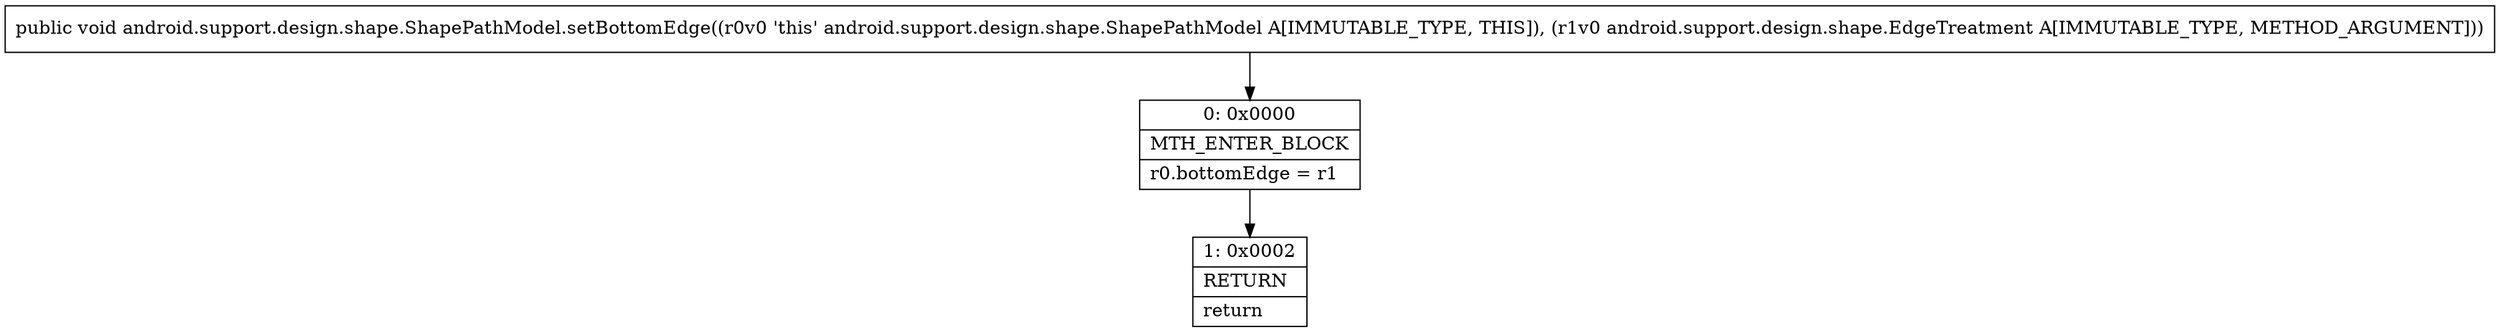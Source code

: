 digraph "CFG forandroid.support.design.shape.ShapePathModel.setBottomEdge(Landroid\/support\/design\/shape\/EdgeTreatment;)V" {
Node_0 [shape=record,label="{0\:\ 0x0000|MTH_ENTER_BLOCK\l|r0.bottomEdge = r1\l}"];
Node_1 [shape=record,label="{1\:\ 0x0002|RETURN\l|return\l}"];
MethodNode[shape=record,label="{public void android.support.design.shape.ShapePathModel.setBottomEdge((r0v0 'this' android.support.design.shape.ShapePathModel A[IMMUTABLE_TYPE, THIS]), (r1v0 android.support.design.shape.EdgeTreatment A[IMMUTABLE_TYPE, METHOD_ARGUMENT])) }"];
MethodNode -> Node_0;
Node_0 -> Node_1;
}

